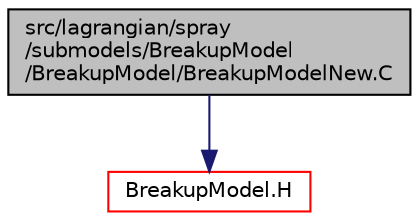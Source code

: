 digraph "src/lagrangian/spray/submodels/BreakupModel/BreakupModel/BreakupModelNew.C"
{
  bgcolor="transparent";
  edge [fontname="Helvetica",fontsize="10",labelfontname="Helvetica",labelfontsize="10"];
  node [fontname="Helvetica",fontsize="10",shape=record];
  Node1 [label="src/lagrangian/spray\l/submodels/BreakupModel\l/BreakupModel/BreakupModelNew.C",height=0.2,width=0.4,color="black", fillcolor="grey75", style="filled", fontcolor="black"];
  Node1 -> Node2 [color="midnightblue",fontsize="10",style="solid",fontname="Helvetica"];
  Node2 [label="BreakupModel.H",height=0.2,width=0.4,color="red",URL="$a07292.html"];
}
